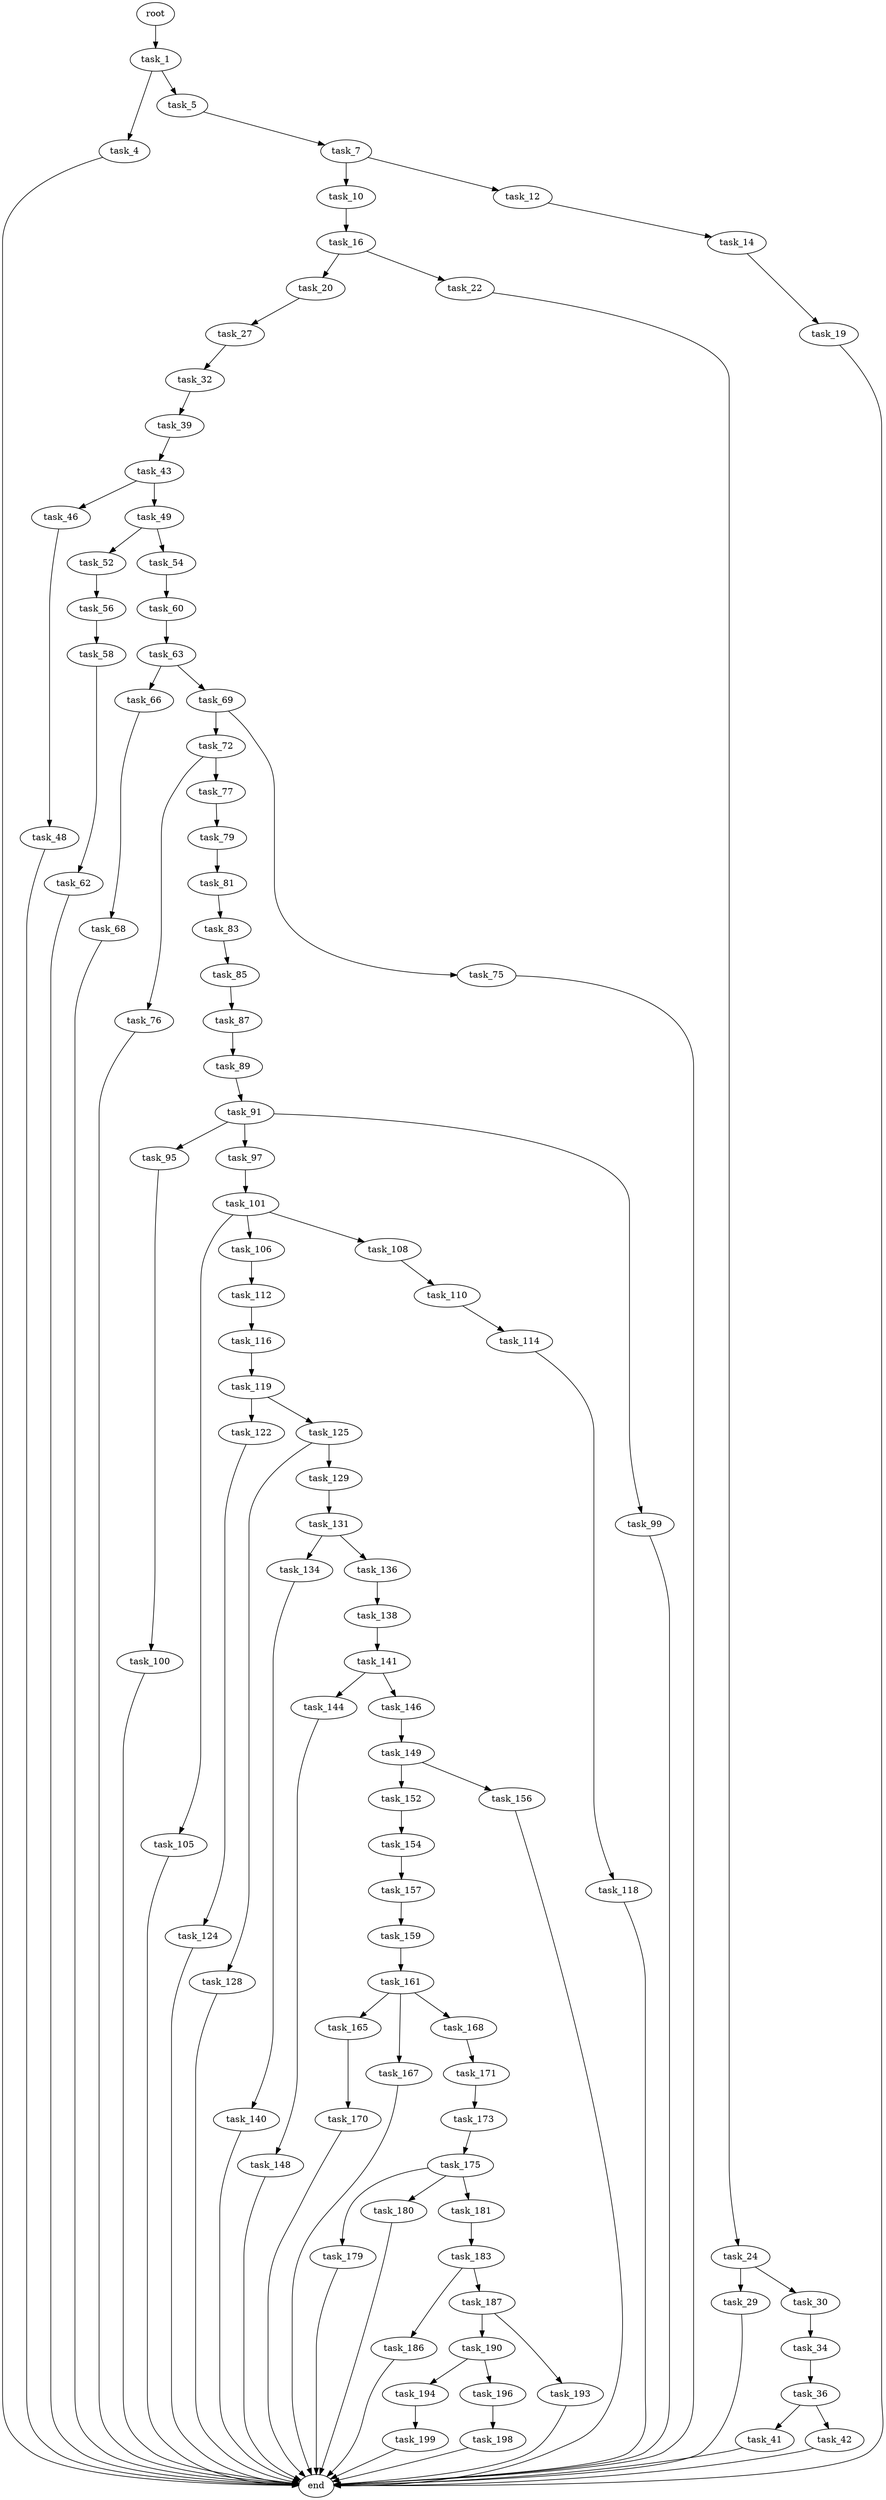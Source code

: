 digraph G {
  root [size="0.000000"];
  task_1 [size="8589934592.000000"];
  task_4 [size="262218549424.000000"];
  task_5 [size="782757789696.000000"];
  end [size="0.000000"];
  task_7 [size="1073741824000.000000"];
  task_10 [size="3217549509.000000"];
  task_12 [size="141858318181.000000"];
  task_16 [size="654346860742.000000"];
  task_14 [size="15187572597.000000"];
  task_19 [size="1842134384.000000"];
  task_20 [size="1073741824000.000000"];
  task_22 [size="549755813888.000000"];
  task_27 [size="12701058328.000000"];
  task_24 [size="3038864431.000000"];
  task_29 [size="270817299948.000000"];
  task_30 [size="13009661189.000000"];
  task_32 [size="28991029248.000000"];
  task_34 [size="169532231696.000000"];
  task_39 [size="782757789696.000000"];
  task_36 [size="10628298610.000000"];
  task_41 [size="400970870466.000000"];
  task_42 [size="68719476736.000000"];
  task_43 [size="15512735827.000000"];
  task_46 [size="368293445632.000000"];
  task_49 [size="1073741824000.000000"];
  task_48 [size="12583934197.000000"];
  task_52 [size="187274097927.000000"];
  task_54 [size="549755813888.000000"];
  task_56 [size="10229443117.000000"];
  task_60 [size="1073741824000.000000"];
  task_58 [size="549755813888.000000"];
  task_62 [size="36292260142.000000"];
  task_63 [size="5531959987.000000"];
  task_66 [size="286127044580.000000"];
  task_69 [size="134217728000.000000"];
  task_68 [size="21774976094.000000"];
  task_72 [size="68719476736.000000"];
  task_75 [size="549755813888.000000"];
  task_76 [size="368293445632.000000"];
  task_77 [size="887906823180.000000"];
  task_79 [size="231928233984.000000"];
  task_81 [size="782757789696.000000"];
  task_83 [size="782757789696.000000"];
  task_85 [size="812847455524.000000"];
  task_87 [size="8589934592.000000"];
  task_89 [size="8589934592.000000"];
  task_91 [size="3839339043.000000"];
  task_95 [size="284763112890.000000"];
  task_97 [size="28991029248.000000"];
  task_99 [size="5104177124.000000"];
  task_100 [size="1391294486.000000"];
  task_101 [size="782757789696.000000"];
  task_105 [size="8107552594.000000"];
  task_106 [size="6910454768.000000"];
  task_108 [size="549755813888.000000"];
  task_112 [size="1614797482.000000"];
  task_110 [size="203908379098.000000"];
  task_114 [size="8589934592.000000"];
  task_116 [size="491498055463.000000"];
  task_118 [size="17920818147.000000"];
  task_119 [size="4409215164.000000"];
  task_122 [size="1010118157.000000"];
  task_125 [size="403857656.000000"];
  task_124 [size="68719476736.000000"];
  task_128 [size="13381438331.000000"];
  task_129 [size="51821955003.000000"];
  task_131 [size="46717834402.000000"];
  task_134 [size="368293445632.000000"];
  task_136 [size="68719476736.000000"];
  task_140 [size="68719476736.000000"];
  task_138 [size="1073741824000.000000"];
  task_141 [size="549755813888.000000"];
  task_144 [size="549755813888.000000"];
  task_146 [size="368812932.000000"];
  task_148 [size="153430922874.000000"];
  task_149 [size="18524325852.000000"];
  task_152 [size="63077545632.000000"];
  task_156 [size="670664181200.000000"];
  task_154 [size="368293445632.000000"];
  task_157 [size="16711198323.000000"];
  task_159 [size="1118962834.000000"];
  task_161 [size="8090637360.000000"];
  task_165 [size="1172761280922.000000"];
  task_167 [size="24405817916.000000"];
  task_168 [size="1604677881.000000"];
  task_170 [size="68719476736.000000"];
  task_171 [size="5235309058.000000"];
  task_173 [size="7273835252.000000"];
  task_175 [size="204127040736.000000"];
  task_179 [size="43901050968.000000"];
  task_180 [size="30636156960.000000"];
  task_181 [size="782757789696.000000"];
  task_183 [size="28991029248.000000"];
  task_186 [size="596528813313.000000"];
  task_187 [size="989411097386.000000"];
  task_190 [size="21345785197.000000"];
  task_193 [size="1073741824000.000000"];
  task_194 [size="262754313450.000000"];
  task_196 [size="346750730976.000000"];
  task_199 [size="519308640339.000000"];
  task_198 [size="1073741824000.000000"];

  root -> task_1 [size="1.000000"];
  task_1 -> task_4 [size="33554432.000000"];
  task_1 -> task_5 [size="33554432.000000"];
  task_4 -> end [size="1.000000"];
  task_5 -> task_7 [size="679477248.000000"];
  task_7 -> task_10 [size="838860800.000000"];
  task_7 -> task_12 [size="838860800.000000"];
  task_10 -> task_16 [size="209715200.000000"];
  task_12 -> task_14 [size="209715200.000000"];
  task_16 -> task_20 [size="838860800.000000"];
  task_16 -> task_22 [size="838860800.000000"];
  task_14 -> task_19 [size="301989888.000000"];
  task_19 -> end [size="1.000000"];
  task_20 -> task_27 [size="838860800.000000"];
  task_22 -> task_24 [size="536870912.000000"];
  task_27 -> task_32 [size="838860800.000000"];
  task_24 -> task_29 [size="134217728.000000"];
  task_24 -> task_30 [size="134217728.000000"];
  task_29 -> end [size="1.000000"];
  task_30 -> task_34 [size="679477248.000000"];
  task_32 -> task_39 [size="75497472.000000"];
  task_34 -> task_36 [size="209715200.000000"];
  task_39 -> task_43 [size="679477248.000000"];
  task_36 -> task_41 [size="209715200.000000"];
  task_36 -> task_42 [size="209715200.000000"];
  task_41 -> end [size="1.000000"];
  task_42 -> end [size="1.000000"];
  task_43 -> task_46 [size="75497472.000000"];
  task_43 -> task_49 [size="75497472.000000"];
  task_46 -> task_48 [size="411041792.000000"];
  task_49 -> task_52 [size="838860800.000000"];
  task_49 -> task_54 [size="838860800.000000"];
  task_48 -> end [size="1.000000"];
  task_52 -> task_56 [size="209715200.000000"];
  task_54 -> task_60 [size="536870912.000000"];
  task_56 -> task_58 [size="411041792.000000"];
  task_60 -> task_63 [size="838860800.000000"];
  task_58 -> task_62 [size="536870912.000000"];
  task_62 -> end [size="1.000000"];
  task_63 -> task_66 [size="411041792.000000"];
  task_63 -> task_69 [size="411041792.000000"];
  task_66 -> task_68 [size="536870912.000000"];
  task_69 -> task_72 [size="209715200.000000"];
  task_69 -> task_75 [size="209715200.000000"];
  task_68 -> end [size="1.000000"];
  task_72 -> task_76 [size="134217728.000000"];
  task_72 -> task_77 [size="134217728.000000"];
  task_75 -> end [size="1.000000"];
  task_76 -> end [size="1.000000"];
  task_77 -> task_79 [size="536870912.000000"];
  task_79 -> task_81 [size="301989888.000000"];
  task_81 -> task_83 [size="679477248.000000"];
  task_83 -> task_85 [size="679477248.000000"];
  task_85 -> task_87 [size="536870912.000000"];
  task_87 -> task_89 [size="33554432.000000"];
  task_89 -> task_91 [size="33554432.000000"];
  task_91 -> task_95 [size="134217728.000000"];
  task_91 -> task_97 [size="134217728.000000"];
  task_91 -> task_99 [size="134217728.000000"];
  task_95 -> task_100 [size="301989888.000000"];
  task_97 -> task_101 [size="75497472.000000"];
  task_99 -> end [size="1.000000"];
  task_100 -> end [size="1.000000"];
  task_101 -> task_105 [size="679477248.000000"];
  task_101 -> task_106 [size="679477248.000000"];
  task_101 -> task_108 [size="679477248.000000"];
  task_105 -> end [size="1.000000"];
  task_106 -> task_112 [size="33554432.000000"];
  task_108 -> task_110 [size="536870912.000000"];
  task_112 -> task_116 [size="134217728.000000"];
  task_110 -> task_114 [size="209715200.000000"];
  task_114 -> task_118 [size="33554432.000000"];
  task_116 -> task_119 [size="411041792.000000"];
  task_118 -> end [size="1.000000"];
  task_119 -> task_122 [size="301989888.000000"];
  task_119 -> task_125 [size="301989888.000000"];
  task_122 -> task_124 [size="75497472.000000"];
  task_125 -> task_128 [size="33554432.000000"];
  task_125 -> task_129 [size="33554432.000000"];
  task_124 -> end [size="1.000000"];
  task_128 -> end [size="1.000000"];
  task_129 -> task_131 [size="838860800.000000"];
  task_131 -> task_134 [size="209715200.000000"];
  task_131 -> task_136 [size="209715200.000000"];
  task_134 -> task_140 [size="411041792.000000"];
  task_136 -> task_138 [size="134217728.000000"];
  task_140 -> end [size="1.000000"];
  task_138 -> task_141 [size="838860800.000000"];
  task_141 -> task_144 [size="536870912.000000"];
  task_141 -> task_146 [size="536870912.000000"];
  task_144 -> task_148 [size="536870912.000000"];
  task_146 -> task_149 [size="33554432.000000"];
  task_148 -> end [size="1.000000"];
  task_149 -> task_152 [size="536870912.000000"];
  task_149 -> task_156 [size="536870912.000000"];
  task_152 -> task_154 [size="134217728.000000"];
  task_156 -> end [size="1.000000"];
  task_154 -> task_157 [size="411041792.000000"];
  task_157 -> task_159 [size="679477248.000000"];
  task_159 -> task_161 [size="33554432.000000"];
  task_161 -> task_165 [size="134217728.000000"];
  task_161 -> task_167 [size="134217728.000000"];
  task_161 -> task_168 [size="134217728.000000"];
  task_165 -> task_170 [size="838860800.000000"];
  task_167 -> end [size="1.000000"];
  task_168 -> task_171 [size="33554432.000000"];
  task_170 -> end [size="1.000000"];
  task_171 -> task_173 [size="209715200.000000"];
  task_173 -> task_175 [size="134217728.000000"];
  task_175 -> task_179 [size="134217728.000000"];
  task_175 -> task_180 [size="134217728.000000"];
  task_175 -> task_181 [size="134217728.000000"];
  task_179 -> end [size="1.000000"];
  task_180 -> end [size="1.000000"];
  task_181 -> task_183 [size="679477248.000000"];
  task_183 -> task_186 [size="75497472.000000"];
  task_183 -> task_187 [size="75497472.000000"];
  task_186 -> end [size="1.000000"];
  task_187 -> task_190 [size="838860800.000000"];
  task_187 -> task_193 [size="838860800.000000"];
  task_190 -> task_194 [size="33554432.000000"];
  task_190 -> task_196 [size="33554432.000000"];
  task_193 -> end [size="1.000000"];
  task_194 -> task_199 [size="209715200.000000"];
  task_196 -> task_198 [size="536870912.000000"];
  task_199 -> end [size="1.000000"];
  task_198 -> end [size="1.000000"];
}
